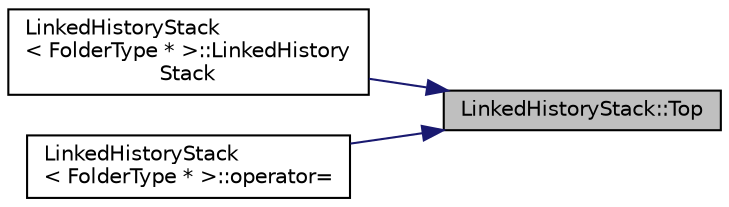 digraph "LinkedHistoryStack::Top"
{
 // LATEX_PDF_SIZE
  edge [fontname="Helvetica",fontsize="10",labelfontname="Helvetica",labelfontsize="10"];
  node [fontname="Helvetica",fontsize="10",shape=record];
  rankdir="RL";
  Node41 [label="LinkedHistoryStack::Top",height=0.2,width=0.4,color="black", fillcolor="grey75", style="filled", fontcolor="black",tooltip=" "];
  Node41 -> Node42 [dir="back",color="midnightblue",fontsize="10",style="solid",fontname="Helvetica"];
  Node42 [label="LinkedHistoryStack\l\< FolderType * \>::LinkedHistory\lStack",height=0.2,width=0.4,color="black", fillcolor="white", style="filled",URL="$class_linked_history_stack.html#a932131f01829c60a754d9c40dfb4d532",tooltip=" "];
  Node41 -> Node43 [dir="back",color="midnightblue",fontsize="10",style="solid",fontname="Helvetica"];
  Node43 [label="LinkedHistoryStack\l\< FolderType * \>::operator=",height=0.2,width=0.4,color="black", fillcolor="white", style="filled",URL="$class_linked_history_stack.html#a521594774ec8b354aa8d6d95b827464c",tooltip="Doing Deep copy by copy assignment operator."];
}
